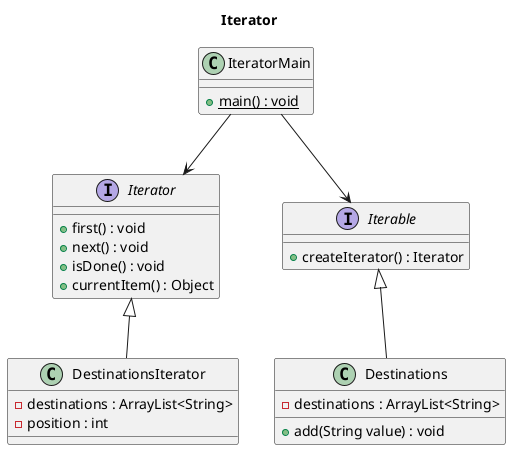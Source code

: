 @startuml

/' Iterator UML class diagram '/
/' By Nika Chkhartishvili '/

title Iterator

interface Iterator {
    +first() : void
    +next() : void
    +isDone() : void
    +currentItem() : Object
}

interface Iterable {
    +createIterator() : Iterator
}

class Destinations {
    +add(String value) : void
    -destinations : ArrayList<String>
}

class DestinationsIterator {
    -destinations : ArrayList<String>
    -position : int
}

class IteratorMain {
    +{static}main() : void
}

Iterable <|-- Destinations
Iterator <|-- DestinationsIterator
IteratorMain --> Iterable
IteratorMain --> Iterator

@enduml